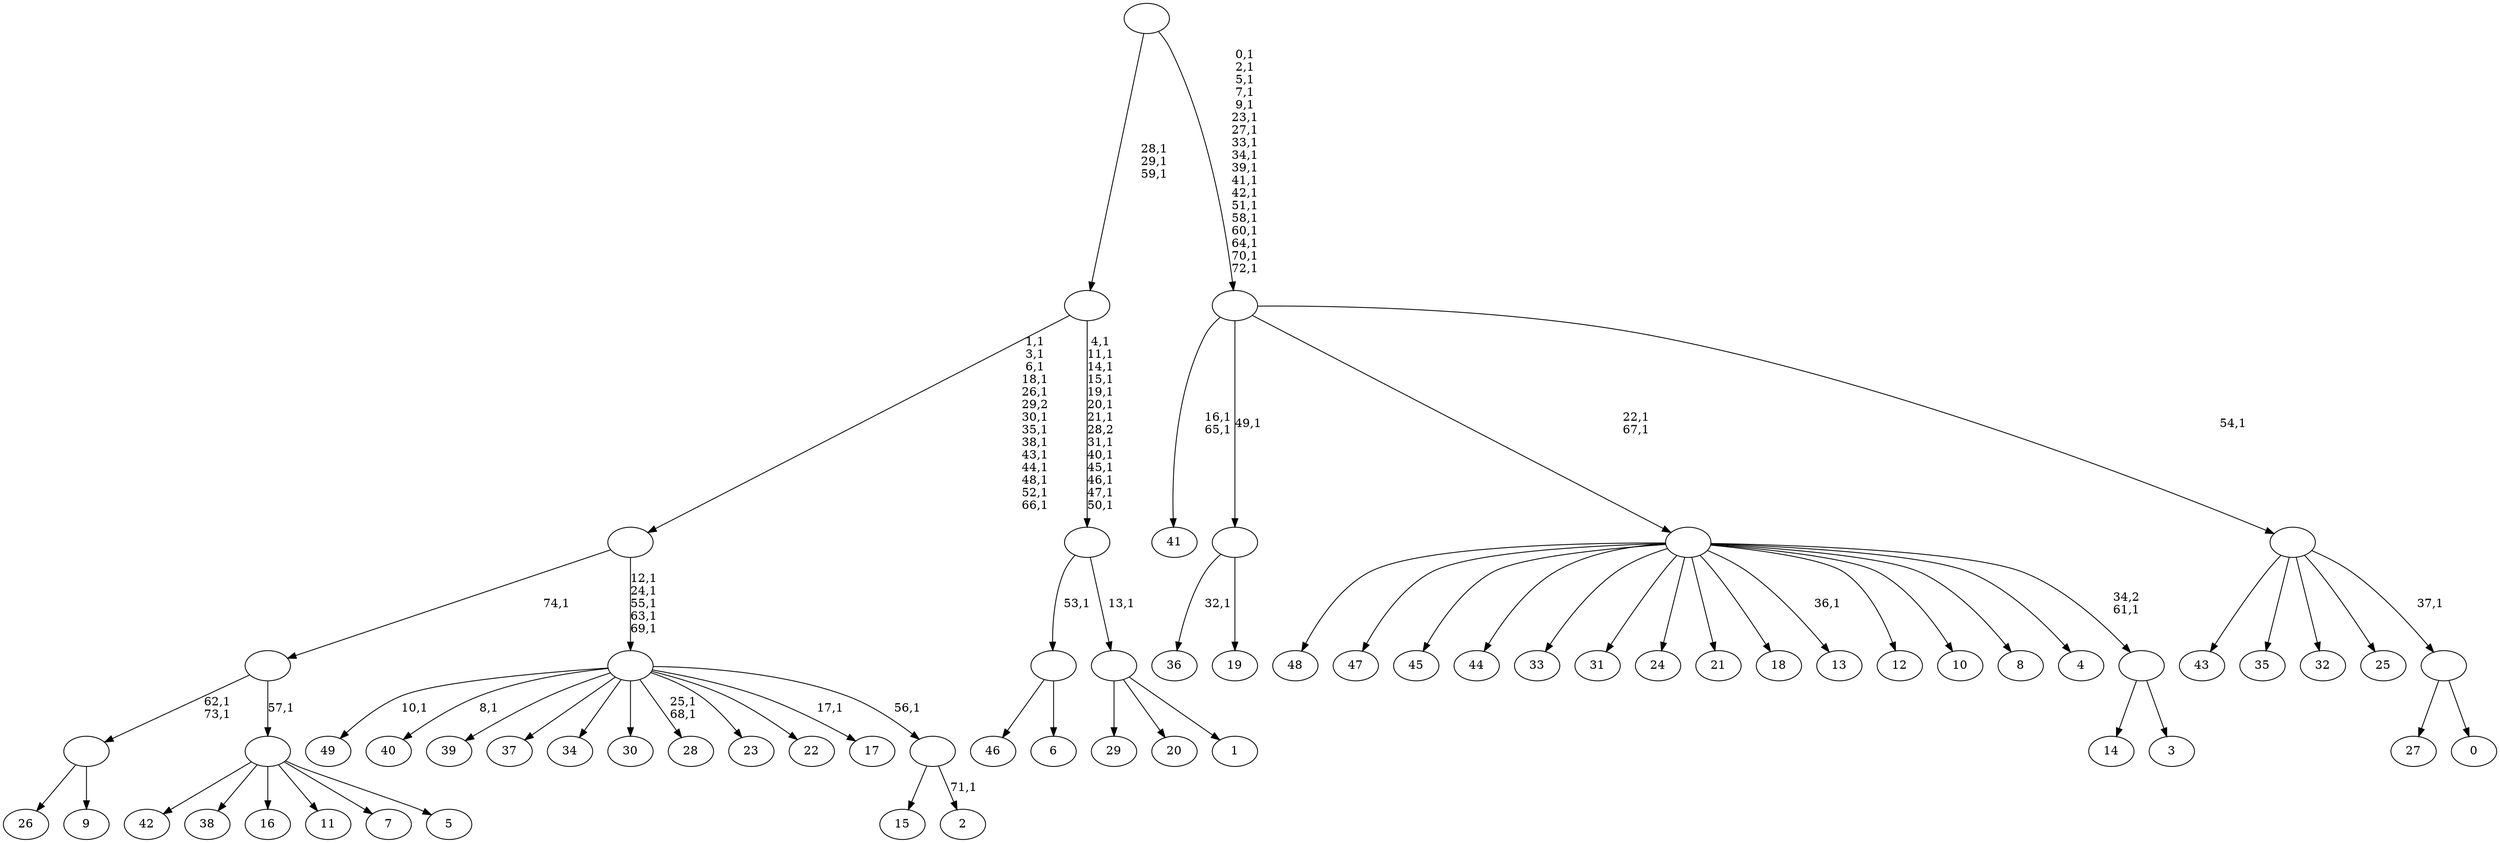 digraph T {
	125 [label="49"]
	123 [label="48"]
	122 [label="47"]
	121 [label="46"]
	120 [label="45"]
	119 [label="44"]
	118 [label="43"]
	117 [label="42"]
	116 [label="41"]
	113 [label="40"]
	111 [label="39"]
	110 [label="38"]
	109 [label="37"]
	108 [label="36"]
	106 [label="35"]
	105 [label="34"]
	104 [label="33"]
	103 [label="32"]
	102 [label="31"]
	101 [label="30"]
	100 [label="29"]
	99 [label="28"]
	96 [label="27"]
	95 [label="26"]
	94 [label="25"]
	93 [label="24"]
	92 [label="23"]
	91 [label="22"]
	90 [label="21"]
	89 [label="20"]
	88 [label="19"]
	87 [label=""]
	86 [label="18"]
	85 [label="17"]
	83 [label="16"]
	82 [label="15"]
	81 [label="14"]
	80 [label="13"]
	78 [label="12"]
	77 [label="11"]
	76 [label="10"]
	75 [label="9"]
	74 [label=""]
	72 [label="8"]
	71 [label="7"]
	70 [label="6"]
	69 [label=""]
	68 [label="5"]
	67 [label=""]
	66 [label=""]
	65 [label="4"]
	64 [label="3"]
	63 [label=""]
	62 [label=""]
	60 [label="2"]
	58 [label=""]
	57 [label=""]
	52 [label=""]
	39 [label="1"]
	38 [label=""]
	37 [label=""]
	24 [label=""]
	21 [label="0"]
	20 [label=""]
	19 [label=""]
	18 [label=""]
	0 [label=""]
	87 -> 108 [label="32,1"]
	87 -> 88 [label=""]
	74 -> 95 [label=""]
	74 -> 75 [label=""]
	69 -> 121 [label=""]
	69 -> 70 [label=""]
	67 -> 117 [label=""]
	67 -> 110 [label=""]
	67 -> 83 [label=""]
	67 -> 77 [label=""]
	67 -> 71 [label=""]
	67 -> 68 [label=""]
	66 -> 74 [label="62,1\n73,1"]
	66 -> 67 [label="57,1"]
	63 -> 81 [label=""]
	63 -> 64 [label=""]
	62 -> 80 [label="36,1"]
	62 -> 123 [label=""]
	62 -> 122 [label=""]
	62 -> 120 [label=""]
	62 -> 119 [label=""]
	62 -> 104 [label=""]
	62 -> 102 [label=""]
	62 -> 93 [label=""]
	62 -> 90 [label=""]
	62 -> 86 [label=""]
	62 -> 78 [label=""]
	62 -> 76 [label=""]
	62 -> 72 [label=""]
	62 -> 65 [label=""]
	62 -> 63 [label="34,2\n61,1"]
	58 -> 60 [label="71,1"]
	58 -> 82 [label=""]
	57 -> 85 [label="17,1"]
	57 -> 99 [label="25,1\n68,1"]
	57 -> 113 [label="8,1"]
	57 -> 125 [label="10,1"]
	57 -> 111 [label=""]
	57 -> 109 [label=""]
	57 -> 105 [label=""]
	57 -> 101 [label=""]
	57 -> 92 [label=""]
	57 -> 91 [label=""]
	57 -> 58 [label="56,1"]
	52 -> 57 [label="12,1\n24,1\n55,1\n63,1\n69,1"]
	52 -> 66 [label="74,1"]
	38 -> 100 [label=""]
	38 -> 89 [label=""]
	38 -> 39 [label=""]
	37 -> 69 [label="53,1"]
	37 -> 38 [label="13,1"]
	24 -> 37 [label="4,1\n11,1\n14,1\n15,1\n19,1\n20,1\n21,1\n28,2\n31,1\n40,1\n45,1\n46,1\n47,1\n50,1"]
	24 -> 52 [label="1,1\n3,1\n6,1\n18,1\n26,1\n29,2\n30,1\n35,1\n38,1\n43,1\n44,1\n48,1\n52,1\n66,1"]
	20 -> 96 [label=""]
	20 -> 21 [label=""]
	19 -> 118 [label=""]
	19 -> 106 [label=""]
	19 -> 103 [label=""]
	19 -> 94 [label=""]
	19 -> 20 [label="37,1"]
	18 -> 62 [label="22,1\n67,1"]
	18 -> 116 [label="16,1\n65,1"]
	18 -> 87 [label="49,1"]
	18 -> 19 [label="54,1"]
	0 -> 18 [label="0,1\n2,1\n5,1\n7,1\n9,1\n23,1\n27,1\n33,1\n34,1\n39,1\n41,1\n42,1\n51,1\n58,1\n60,1\n64,1\n70,1\n72,1"]
	0 -> 24 [label="28,1\n29,1\n59,1"]
}

